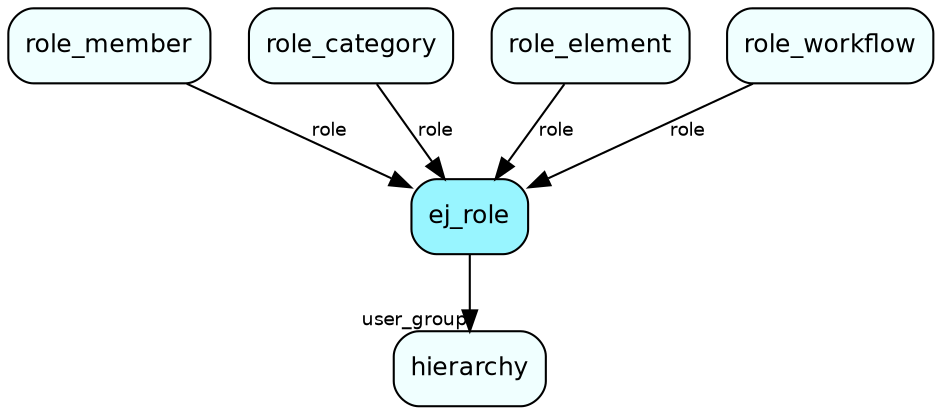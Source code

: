 digraph ej_role  {
node [shape = box style="rounded, filled" fontname = "Helvetica" fontsize = "12" ]
edge [fontname = "Helvetica" fontsize = "9"]

ej_role[fillcolor = "cadetblue1"]
hierarchy[fillcolor = "azure1"]
role_member[fillcolor = "azure1"]
role_category[fillcolor = "azure1"]
role_element[fillcolor = "azure1"]
role_workflow[fillcolor = "azure1"]
ej_role -> hierarchy [headlabel = "user_group"]
role_member -> ej_role [label = "role"]
role_category -> ej_role [label = "role"]
role_element -> ej_role [label = "role"]
role_workflow -> ej_role [label = "role"]
}
